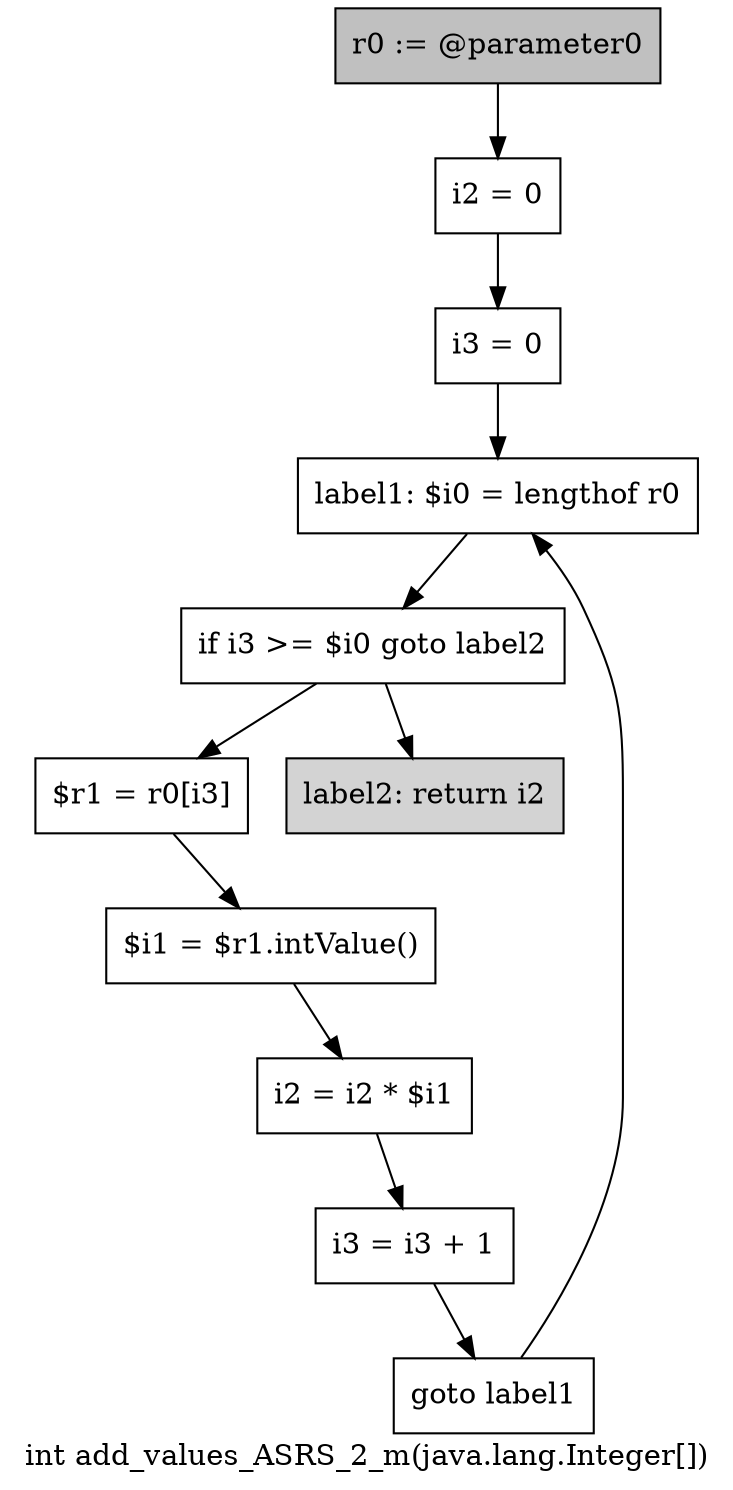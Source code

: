 digraph "int add_values_ASRS_2_m(java.lang.Integer[])" {
    label="int add_values_ASRS_2_m(java.lang.Integer[])";
    node [shape=box];
    "0" [style=filled,fillcolor=gray,label="r0 := @parameter0",];
    "1" [label="i2 = 0",];
    "0"->"1";
    "2" [label="i3 = 0",];
    "1"->"2";
    "3" [label="label1: $i0 = lengthof r0",];
    "2"->"3";
    "4" [label="if i3 >= $i0 goto label2",];
    "3"->"4";
    "5" [label="$r1 = r0[i3]",];
    "4"->"5";
    "10" [style=filled,fillcolor=lightgray,label="label2: return i2",];
    "4"->"10";
    "6" [label="$i1 = $r1.intValue()",];
    "5"->"6";
    "7" [label="i2 = i2 * $i1",];
    "6"->"7";
    "8" [label="i3 = i3 + 1",];
    "7"->"8";
    "9" [label="goto label1",];
    "8"->"9";
    "9"->"3";
}
